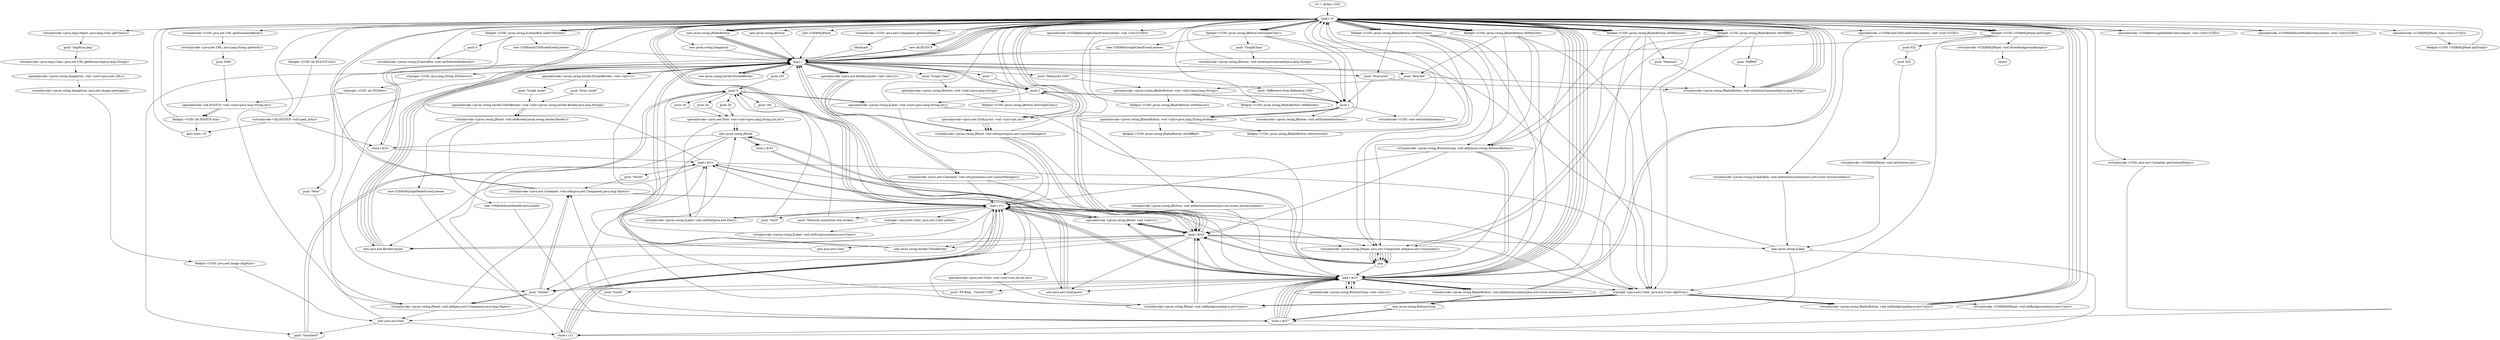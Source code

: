 digraph "" {
    "r0 := @this: COD"
    "load.r r0"
    "r0 := @this: COD"->"load.r r0";
    "new lib.DChTCP"
    "load.r r0"->"new lib.DChTCP";
    "dup1.r"
    "new lib.DChTCP"->"dup1.r";
    "dup1.r"->"load.r r0";
    "store.r $r21"
    "load.r r0"->"store.r $r21";
    "store.r $r21"->"load.r r0";
    "load.r r0"->"new lib.DChTCP";
    "new lib.DChTCP"->"dup1.r";
    "staticget <COD: java.lang.String DChServer>"
    "dup1.r"->"staticget <COD: java.lang.String DChServer>";
    "staticget <COD: int DChPort>"
    "staticget <COD: java.lang.String DChServer>"->"staticget <COD: int DChPort>";
    "specialinvoke <lib.DChTCP: void <init>(java.lang.String,int)>"
    "staticget <COD: int DChPort>"->"specialinvoke <lib.DChTCP: void <init>(java.lang.String,int)>";
    "fieldput <COD: lib.DChTCP dch>"
    "specialinvoke <lib.DChTCP: void <init>(java.lang.String,int)>"->"fieldput <COD: lib.DChTCP dch>";
    "fieldput <COD: lib.DChTCP dch>"->"load.r r0";
    "fieldget <COD: lib.DChTCP dch>"
    "load.r r0"->"fieldget <COD: lib.DChTCP dch>";
    "virtualinvoke <lib.DChTCP: void open_dch()>"
    "fieldget <COD: lib.DChTCP dch>"->"virtualinvoke <lib.DChTCP: void open_dch()>";
    "goto load.r r0"
    "virtualinvoke <lib.DChTCP: void open_dch()>"->"goto load.r r0";
    "goto load.r r0"->"load.r r0";
    "new javax.swing.ImageIcon"
    "load.r r0"->"new javax.swing.ImageIcon";
    "new javax.swing.ImageIcon"->"dup1.r";
    "dup1.r"->"load.r r0";
    "virtualinvoke <java.lang.Object: java.lang.Class getClass()>"
    "load.r r0"->"virtualinvoke <java.lang.Object: java.lang.Class getClass()>";
    "push \"imgNum.png\""
    "virtualinvoke <java.lang.Object: java.lang.Class getClass()>"->"push \"imgNum.png\"";
    "virtualinvoke <java.lang.Class: java.net.URL getResource(java.lang.String)>"
    "push \"imgNum.png\""->"virtualinvoke <java.lang.Class: java.net.URL getResource(java.lang.String)>";
    "specialinvoke <javax.swing.ImageIcon: void <init>(java.net.URL)>"
    "virtualinvoke <java.lang.Class: java.net.URL getResource(java.lang.String)>"->"specialinvoke <javax.swing.ImageIcon: void <init>(java.net.URL)>";
    "virtualinvoke <javax.swing.ImageIcon: java.awt.Image getImage()>"
    "specialinvoke <javax.swing.ImageIcon: void <init>(java.net.URL)>"->"virtualinvoke <javax.swing.ImageIcon: java.awt.Image getImage()>";
    "fieldput <COD: java.awt.Image imgNum>"
    "virtualinvoke <javax.swing.ImageIcon: java.awt.Image getImage()>"->"fieldput <COD: java.awt.Image imgNum>";
    "new java.awt.Font"
    "fieldput <COD: java.awt.Image imgNum>"->"new java.awt.Font";
    "store.r r11"
    "new java.awt.Font"->"store.r r11";
    "load.r r11"
    "store.r r11"->"load.r r11";
    "push \"Serif\""
    "load.r r11"->"push \"Serif\"";
    "push 0"
    "push \"Serif\""->"push 0";
    "push 20"
    "push 0"->"push 20";
    "specialinvoke <java.awt.Font: void <init>(java.lang.String,int,int)>"
    "push 20"->"specialinvoke <java.awt.Font: void <init>(java.lang.String,int,int)>";
    "new javax.swing.JPanel"
    "specialinvoke <java.awt.Font: void <init>(java.lang.String,int,int)>"->"new javax.swing.JPanel";
    "new javax.swing.JPanel"->"store.r $r21";
    "load.r $r21"
    "store.r $r21"->"load.r $r21";
    "specialinvoke <javax.swing.JPanel: void <init>()>"
    "load.r $r21"->"specialinvoke <javax.swing.JPanel: void <init>()>";
    "specialinvoke <javax.swing.JPanel: void <init>()>"->"load.r $r21";
    "staticget <java.awt.Color: java.awt.Color lightGray>"
    "load.r $r21"->"staticget <java.awt.Color: java.awt.Color lightGray>";
    "virtualinvoke <javax.swing.JPanel: void setBackground(java.awt.Color)>"
    "staticget <java.awt.Color: java.awt.Color lightGray>"->"virtualinvoke <javax.swing.JPanel: void setBackground(java.awt.Color)>";
    "virtualinvoke <javax.swing.JPanel: void setBackground(java.awt.Color)>"->"load.r $r21";
    "new java.awt.BorderLayout"
    "load.r $r21"->"new java.awt.BorderLayout";
    "new java.awt.BorderLayout"->"dup1.r";
    "specialinvoke <java.awt.BorderLayout: void <init>()>"
    "dup1.r"->"specialinvoke <java.awt.BorderLayout: void <init>()>";
    "virtualinvoke <javax.swing.JPanel: void setLayout(java.awt.LayoutManager)>"
    "specialinvoke <java.awt.BorderLayout: void <init>()>"->"virtualinvoke <javax.swing.JPanel: void setLayout(java.awt.LayoutManager)>";
    "virtualinvoke <javax.swing.JPanel: void setLayout(java.awt.LayoutManager)>"->"load.r r0";
    "fieldget <COD: javax.swing.JComboBox cmbCODScale>"
    "load.r r0"->"fieldget <COD: javax.swing.JComboBox cmbCODScale>";
    "push 4"
    "fieldget <COD: javax.swing.JComboBox cmbCODScale>"->"push 4";
    "virtualinvoke <javax.swing.JComboBox: void setSelectedIndex(int)>"
    "push 4"->"virtualinvoke <javax.swing.JComboBox: void setSelectedIndex(int)>";
    "virtualinvoke <javax.swing.JComboBox: void setSelectedIndex(int)>"->"load.r r0";
    "load.r r0"->"fieldget <COD: javax.swing.JComboBox cmbCODScale>";
    "new COD$cmbCODScaleEventListener"
    "fieldget <COD: javax.swing.JComboBox cmbCODScale>"->"new COD$cmbCODScaleEventListener";
    "new COD$cmbCODScaleEventListener"->"dup1.r";
    "dup1.r"->"load.r r0";
    "specialinvoke <COD$cmbCODScaleEventListener: void <init>(COD)>"
    "load.r r0"->"specialinvoke <COD$cmbCODScaleEventListener: void <init>(COD)>";
    "virtualinvoke <javax.swing.JComboBox: void addActionListener(java.awt.event.ActionListener)>"
    "specialinvoke <COD$cmbCODScaleEventListener: void <init>(COD)>"->"virtualinvoke <javax.swing.JComboBox: void addActionListener(java.awt.event.ActionListener)>";
    "new javax.swing.JLabel"
    "virtualinvoke <javax.swing.JComboBox: void addActionListener(java.awt.event.ActionListener)>"->"new javax.swing.JLabel";
    "store.r $r27"
    "new javax.swing.JLabel"->"store.r $r27";
    "load.r $r27"
    "store.r $r27"->"load.r $r27";
    "push \"PF-Ring   Current COD\""
    "load.r $r27"->"push \"PF-Ring   Current COD\"";
    "push \"PF-Ring   Current COD\""->"push 0";
    "specialinvoke <javax.swing.JLabel: void <init>(java.lang.String,int)>"
    "push 0"->"specialinvoke <javax.swing.JLabel: void <init>(java.lang.String,int)>";
    "specialinvoke <javax.swing.JLabel: void <init>(java.lang.String,int)>"->"load.r $r27";
    "load.r $r27"->"load.r r11";
    "virtualinvoke <javax.swing.JLabel: void setFont(java.awt.Font)>"
    "load.r r11"->"virtualinvoke <javax.swing.JLabel: void setFont(java.awt.Font)>";
    "virtualinvoke <javax.swing.JLabel: void setFont(java.awt.Font)>"->"load.r $r21";
    "load.r $r21"->"load.r r0";
    "load.r r0"->"fieldget <COD: javax.swing.JComboBox cmbCODScale>";
    "push \"West\""
    "fieldget <COD: javax.swing.JComboBox cmbCODScale>"->"push \"West\"";
    "virtualinvoke <javax.swing.JPanel: void add(java.awt.Component,java.lang.Object)>"
    "push \"West\""->"virtualinvoke <javax.swing.JPanel: void add(java.awt.Component,java.lang.Object)>";
    "virtualinvoke <javax.swing.JPanel: void add(java.awt.Component,java.lang.Object)>"->"load.r $r21";
    "load.r $r21"->"load.r $r27";
    "push \"Center\""
    "load.r $r27"->"push \"Center\"";
    "push \"Center\""->"virtualinvoke <javax.swing.JPanel: void add(java.awt.Component,java.lang.Object)>";
    "virtualinvoke <javax.swing.JPanel: void add(java.awt.Component,java.lang.Object)>"->"new java.awt.Font";
    "push \"SansSerif\""
    "new java.awt.Font"->"push \"SansSerif\"";
    "push \"SansSerif\""->"push 0";
    "push 18"
    "push 0"->"push 18";
    "push 18"->"specialinvoke <java.awt.Font: void <init>(java.lang.String,int,int)>";
    "specialinvoke <java.awt.Font: void <init>(java.lang.String,int,int)>"->"new javax.swing.JPanel";
    "new javax.swing.JPanel"->"store.r r11";
    "store.r r11"->"load.r r11";
    "load.r r11"->"specialinvoke <javax.swing.JPanel: void <init>()>";
    "specialinvoke <javax.swing.JPanel: void <init>()>"->"load.r r11";
    "load.r r11"->"staticget <java.awt.Color: java.awt.Color lightGray>";
    "staticget <java.awt.Color: java.awt.Color lightGray>"->"virtualinvoke <javax.swing.JPanel: void setBackground(java.awt.Color)>";
    "virtualinvoke <javax.swing.JPanel: void setBackground(java.awt.Color)>"->"load.r r11";
    "new java.awt.GridLayout"
    "load.r r11"->"new java.awt.GridLayout";
    "new java.awt.GridLayout"->"dup1.r";
    "push 2"
    "dup1.r"->"push 2";
    "push 1"
    "push 2"->"push 1";
    "specialinvoke <java.awt.GridLayout: void <init>(int,int)>"
    "push 1"->"specialinvoke <java.awt.GridLayout: void <init>(int,int)>";
    "specialinvoke <java.awt.GridLayout: void <init>(int,int)>"->"virtualinvoke <javax.swing.JPanel: void setLayout(java.awt.LayoutManager)>";
    "virtualinvoke <javax.swing.JPanel: void setLayout(java.awt.LayoutManager)>"->"load.r r11";
    "new javax.swing.border.TitledBorder"
    "load.r r11"->"new javax.swing.border.TitledBorder";
    "new javax.swing.border.TitledBorder"->"dup1.r";
    "new javax.swing.border.EtchedBorder"
    "dup1.r"->"new javax.swing.border.EtchedBorder";
    "new javax.swing.border.EtchedBorder"->"dup1.r";
    "specialinvoke <javax.swing.border.EtchedBorder: void <init>()>"
    "dup1.r"->"specialinvoke <javax.swing.border.EtchedBorder: void <init>()>";
    "push \"Graph mode\""
    "specialinvoke <javax.swing.border.EtchedBorder: void <init>()>"->"push \"Graph mode\"";
    "specialinvoke <javax.swing.border.TitledBorder: void <init>(javax.swing.border.Border,java.lang.String)>"
    "push \"Graph mode\""->"specialinvoke <javax.swing.border.TitledBorder: void <init>(javax.swing.border.Border,java.lang.String)>";
    "virtualinvoke <javax.swing.JPanel: void setBorder(javax.swing.border.Border)>"
    "specialinvoke <javax.swing.border.TitledBorder: void <init>(javax.swing.border.Border,java.lang.String)>"->"virtualinvoke <javax.swing.JPanel: void setBorder(javax.swing.border.Border)>";
    "new COD$rbtGraphModeEventListener"
    "virtualinvoke <javax.swing.JPanel: void setBorder(javax.swing.border.Border)>"->"new COD$rbtGraphModeEventListener";
    "new COD$rbtGraphModeEventListener"->"store.r $r27";
    "store.r $r27"->"load.r $r27";
    "load.r $r27"->"load.r r0";
    "specialinvoke <COD$rbtGraphModeEventListener: void <init>(COD)>"
    "load.r r0"->"specialinvoke <COD$rbtGraphModeEventListener: void <init>(COD)>";
    "specialinvoke <COD$rbtGraphModeEventListener: void <init>(COD)>"->"load.r r0";
    "new javax.swing.JRadioButton"
    "load.r r0"->"new javax.swing.JRadioButton";
    "new javax.swing.JRadioButton"->"dup1.r";
    "push \"Difference from Reference COD\""
    "dup1.r"->"push \"Difference from Reference COD\"";
    "push \"Difference from Reference COD\""->"push 1";
    "specialinvoke <javax.swing.JRadioButton: void <init>(java.lang.String,boolean)>"
    "push 1"->"specialinvoke <javax.swing.JRadioButton: void <init>(java.lang.String,boolean)>";
    "fieldput <COD: javax.swing.JRadioButton rbtDiffRef>"
    "specialinvoke <javax.swing.JRadioButton: void <init>(java.lang.String,boolean)>"->"fieldput <COD: javax.swing.JRadioButton rbtDiffRef>";
    "fieldput <COD: javax.swing.JRadioButton rbtDiffRef>"->"load.r r0";
    "fieldget <COD: javax.swing.JRadioButton rbtDiffRef>"
    "load.r r0"->"fieldget <COD: javax.swing.JRadioButton rbtDiffRef>";
    "fieldget <COD: javax.swing.JRadioButton rbtDiffRef>"->"staticget <java.awt.Color: java.awt.Color lightGray>";
    "virtualinvoke <javax.swing.JRadioButton: void setBackground(java.awt.Color)>"
    "staticget <java.awt.Color: java.awt.Color lightGray>"->"virtualinvoke <javax.swing.JRadioButton: void setBackground(java.awt.Color)>";
    "virtualinvoke <javax.swing.JRadioButton: void setBackground(java.awt.Color)>"->"load.r r0";
    "load.r r0"->"fieldget <COD: javax.swing.JRadioButton rbtDiffRef>";
    "push \"DiffRef\""
    "fieldget <COD: javax.swing.JRadioButton rbtDiffRef>"->"push \"DiffRef\"";
    "virtualinvoke <javax.swing.JRadioButton: void setActionCommand(java.lang.String)>"
    "push \"DiffRef\""->"virtualinvoke <javax.swing.JRadioButton: void setActionCommand(java.lang.String)>";
    "virtualinvoke <javax.swing.JRadioButton: void setActionCommand(java.lang.String)>"->"load.r r0";
    "load.r r0"->"fieldget <COD: javax.swing.JRadioButton rbtDiffRef>";
    "fieldget <COD: javax.swing.JRadioButton rbtDiffRef>"->"load.r $r27";
    "virtualinvoke <javax.swing.JRadioButton: void addActionListener(java.awt.event.ActionListener)>"
    "load.r $r27"->"virtualinvoke <javax.swing.JRadioButton: void addActionListener(java.awt.event.ActionListener)>";
    "virtualinvoke <javax.swing.JRadioButton: void addActionListener(java.awt.event.ActionListener)>"->"load.r r0";
    "load.r r0"->"new javax.swing.JRadioButton";
    "new javax.swing.JRadioButton"->"dup1.r";
    "push \"Measured COD\""
    "dup1.r"->"push \"Measured COD\"";
    "specialinvoke <javax.swing.JRadioButton: void <init>(java.lang.String)>"
    "push \"Measured COD\""->"specialinvoke <javax.swing.JRadioButton: void <init>(java.lang.String)>";
    "fieldput <COD: javax.swing.JRadioButton rbtMeasure>"
    "specialinvoke <javax.swing.JRadioButton: void <init>(java.lang.String)>"->"fieldput <COD: javax.swing.JRadioButton rbtMeasure>";
    "fieldput <COD: javax.swing.JRadioButton rbtMeasure>"->"load.r r0";
    "fieldget <COD: javax.swing.JRadioButton rbtMeasure>"
    "load.r r0"->"fieldget <COD: javax.swing.JRadioButton rbtMeasure>";
    "fieldget <COD: javax.swing.JRadioButton rbtMeasure>"->"staticget <java.awt.Color: java.awt.Color lightGray>";
    "staticget <java.awt.Color: java.awt.Color lightGray>"->"virtualinvoke <javax.swing.JRadioButton: void setBackground(java.awt.Color)>";
    "virtualinvoke <javax.swing.JRadioButton: void setBackground(java.awt.Color)>"->"load.r r0";
    "load.r r0"->"fieldget <COD: javax.swing.JRadioButton rbtMeasure>";
    "push \"Measure\""
    "fieldget <COD: javax.swing.JRadioButton rbtMeasure>"->"push \"Measure\"";
    "push \"Measure\""->"virtualinvoke <javax.swing.JRadioButton: void setActionCommand(java.lang.String)>";
    "virtualinvoke <javax.swing.JRadioButton: void setActionCommand(java.lang.String)>"->"load.r r0";
    "load.r r0"->"fieldget <COD: javax.swing.JRadioButton rbtMeasure>";
    "fieldget <COD: javax.swing.JRadioButton rbtMeasure>"->"load.r $r27";
    "load.r $r27"->"virtualinvoke <javax.swing.JRadioButton: void addActionListener(java.awt.event.ActionListener)>";
    "new javax.swing.ButtonGroup"
    "virtualinvoke <javax.swing.JRadioButton: void addActionListener(java.awt.event.ActionListener)>"->"new javax.swing.ButtonGroup";
    "new javax.swing.ButtonGroup"->"store.r $r27";
    "store.r $r27"->"load.r $r27";
    "specialinvoke <javax.swing.ButtonGroup: void <init>()>"
    "load.r $r27"->"specialinvoke <javax.swing.ButtonGroup: void <init>()>";
    "specialinvoke <javax.swing.ButtonGroup: void <init>()>"->"load.r $r27";
    "load.r $r27"->"load.r r0";
    "load.r r0"->"fieldget <COD: javax.swing.JRadioButton rbtDiffRef>";
    "virtualinvoke <javax.swing.ButtonGroup: void add(javax.swing.AbstractButton)>"
    "fieldget <COD: javax.swing.JRadioButton rbtDiffRef>"->"virtualinvoke <javax.swing.ButtonGroup: void add(javax.swing.AbstractButton)>";
    "virtualinvoke <javax.swing.ButtonGroup: void add(javax.swing.AbstractButton)>"->"load.r $r27";
    "load.r $r27"->"load.r r0";
    "load.r r0"->"fieldget <COD: javax.swing.JRadioButton rbtMeasure>";
    "fieldget <COD: javax.swing.JRadioButton rbtMeasure>"->"virtualinvoke <javax.swing.ButtonGroup: void add(javax.swing.AbstractButton)>";
    "virtualinvoke <javax.swing.ButtonGroup: void add(javax.swing.AbstractButton)>"->"load.r r11";
    "load.r r11"->"load.r r0";
    "load.r r0"->"fieldget <COD: javax.swing.JRadioButton rbtDiffRef>";
    "virtualinvoke <javax.swing.JPanel: java.awt.Component add(java.awt.Component)>"
    "fieldget <COD: javax.swing.JRadioButton rbtDiffRef>"->"virtualinvoke <javax.swing.JPanel: java.awt.Component add(java.awt.Component)>";
    "pop"
    "virtualinvoke <javax.swing.JPanel: java.awt.Component add(java.awt.Component)>"->"pop";
    "pop"->"load.r r11";
    "load.r r11"->"load.r r0";
    "load.r r0"->"fieldget <COD: javax.swing.JRadioButton rbtMeasure>";
    "fieldget <COD: javax.swing.JRadioButton rbtMeasure>"->"virtualinvoke <javax.swing.JPanel: java.awt.Component add(java.awt.Component)>";
    "virtualinvoke <javax.swing.JPanel: java.awt.Component add(java.awt.Component)>"->"pop";
    "pop"->"new javax.swing.JPanel";
    "store.r $r53"
    "new javax.swing.JPanel"->"store.r $r53";
    "load.r $r53"
    "store.r $r53"->"load.r $r53";
    "load.r $r53"->"specialinvoke <javax.swing.JPanel: void <init>()>";
    "specialinvoke <javax.swing.JPanel: void <init>()>"->"load.r $r53";
    "load.r $r53"->"staticget <java.awt.Color: java.awt.Color lightGray>";
    "staticget <java.awt.Color: java.awt.Color lightGray>"->"virtualinvoke <javax.swing.JPanel: void setBackground(java.awt.Color)>";
    "virtualinvoke <javax.swing.JPanel: void setBackground(java.awt.Color)>"->"load.r $r53";
    "load.r $r53"->"new java.awt.GridLayout";
    "new java.awt.GridLayout"->"dup1.r";
    "dup1.r"->"push 2";
    "push 2"->"push 2";
    "push 2"->"specialinvoke <java.awt.GridLayout: void <init>(int,int)>";
    "specialinvoke <java.awt.GridLayout: void <init>(int,int)>"->"virtualinvoke <javax.swing.JPanel: void setLayout(java.awt.LayoutManager)>";
    "virtualinvoke <javax.swing.JPanel: void setLayout(java.awt.LayoutManager)>"->"load.r $r53";
    "load.r $r53"->"new javax.swing.border.TitledBorder";
    "new javax.swing.border.TitledBorder"->"dup1.r";
    "dup1.r"->"new javax.swing.border.EtchedBorder";
    "new javax.swing.border.EtchedBorder"->"dup1.r";
    "dup1.r"->"specialinvoke <javax.swing.border.EtchedBorder: void <init>()>";
    "push \"Draw mode\""
    "specialinvoke <javax.swing.border.EtchedBorder: void <init>()>"->"push \"Draw mode\"";
    "push \"Draw mode\""->"specialinvoke <javax.swing.border.TitledBorder: void <init>(javax.swing.border.Border,java.lang.String)>";
    "specialinvoke <javax.swing.border.TitledBorder: void <init>(javax.swing.border.Border,java.lang.String)>"->"virtualinvoke <javax.swing.JPanel: void setBorder(javax.swing.border.Border)>";
    "new COD$rbtDrawModeEventListener"
    "virtualinvoke <javax.swing.JPanel: void setBorder(javax.swing.border.Border)>"->"new COD$rbtDrawModeEventListener";
    "new COD$rbtDrawModeEventListener"->"store.r $r27";
    "store.r $r27"->"load.r $r27";
    "load.r $r27"->"load.r r0";
    "specialinvoke <COD$rbtDrawModeEventListener: void <init>(COD)>"
    "load.r r0"->"specialinvoke <COD$rbtDrawModeEventListener: void <init>(COD)>";
    "specialinvoke <COD$rbtDrawModeEventListener: void <init>(COD)>"->"load.r r0";
    "load.r r0"->"new javax.swing.JRadioButton";
    "new javax.swing.JRadioButton"->"dup1.r";
    "push \"Rewrite\""
    "dup1.r"->"push \"Rewrite\"";
    "push \"Rewrite\""->"specialinvoke <javax.swing.JRadioButton: void <init>(java.lang.String)>";
    "fieldput <COD: javax.swing.JRadioButton rbtRewrite>"
    "specialinvoke <javax.swing.JRadioButton: void <init>(java.lang.String)>"->"fieldput <COD: javax.swing.JRadioButton rbtRewrite>";
    "fieldput <COD: javax.swing.JRadioButton rbtRewrite>"->"load.r r0";
    "fieldget <COD: javax.swing.JRadioButton rbtRewrite>"
    "load.r r0"->"fieldget <COD: javax.swing.JRadioButton rbtRewrite>";
    "fieldget <COD: javax.swing.JRadioButton rbtRewrite>"->"staticget <java.awt.Color: java.awt.Color lightGray>";
    "staticget <java.awt.Color: java.awt.Color lightGray>"->"virtualinvoke <javax.swing.JRadioButton: void setBackground(java.awt.Color)>";
    "virtualinvoke <javax.swing.JRadioButton: void setBackground(java.awt.Color)>"->"load.r r0";
    "load.r r0"->"fieldget <COD: javax.swing.JRadioButton rbtRewrite>";
    "fieldget <COD: javax.swing.JRadioButton rbtRewrite>"->"push \"Rewrite\"";
    "push \"Rewrite\""->"virtualinvoke <javax.swing.JRadioButton: void setActionCommand(java.lang.String)>";
    "virtualinvoke <javax.swing.JRadioButton: void setActionCommand(java.lang.String)>"->"load.r r0";
    "load.r r0"->"fieldget <COD: javax.swing.JRadioButton rbtRewrite>";
    "fieldget <COD: javax.swing.JRadioButton rbtRewrite>"->"load.r $r27";
    "load.r $r27"->"virtualinvoke <javax.swing.JRadioButton: void addActionListener(java.awt.event.ActionListener)>";
    "virtualinvoke <javax.swing.JRadioButton: void addActionListener(java.awt.event.ActionListener)>"->"load.r r0";
    "load.r r0"->"new javax.swing.JRadioButton";
    "new javax.swing.JRadioButton"->"dup1.r";
    "push \"Overwrite\""
    "dup1.r"->"push \"Overwrite\"";
    "push \"Overwrite\""->"push 1";
    "push 1"->"specialinvoke <javax.swing.JRadioButton: void <init>(java.lang.String,boolean)>";
    "fieldput <COD: javax.swing.JRadioButton rbtOverwrite>"
    "specialinvoke <javax.swing.JRadioButton: void <init>(java.lang.String,boolean)>"->"fieldput <COD: javax.swing.JRadioButton rbtOverwrite>";
    "fieldput <COD: javax.swing.JRadioButton rbtOverwrite>"->"load.r r0";
    "fieldget <COD: javax.swing.JRadioButton rbtOverwrite>"
    "load.r r0"->"fieldget <COD: javax.swing.JRadioButton rbtOverwrite>";
    "fieldget <COD: javax.swing.JRadioButton rbtOverwrite>"->"staticget <java.awt.Color: java.awt.Color lightGray>";
    "staticget <java.awt.Color: java.awt.Color lightGray>"->"virtualinvoke <javax.swing.JRadioButton: void setBackground(java.awt.Color)>";
    "virtualinvoke <javax.swing.JRadioButton: void setBackground(java.awt.Color)>"->"load.r r0";
    "load.r r0"->"fieldget <COD: javax.swing.JRadioButton rbtOverwrite>";
    "fieldget <COD: javax.swing.JRadioButton rbtOverwrite>"->"push \"Overwrite\"";
    "push \"Overwrite\""->"virtualinvoke <javax.swing.JRadioButton: void setActionCommand(java.lang.String)>";
    "virtualinvoke <javax.swing.JRadioButton: void setActionCommand(java.lang.String)>"->"load.r r0";
    "load.r r0"->"fieldget <COD: javax.swing.JRadioButton rbtOverwrite>";
    "fieldget <COD: javax.swing.JRadioButton rbtOverwrite>"->"load.r $r27";
    "load.r $r27"->"virtualinvoke <javax.swing.JRadioButton: void addActionListener(java.awt.event.ActionListener)>";
    "virtualinvoke <javax.swing.JRadioButton: void addActionListener(java.awt.event.ActionListener)>"->"new javax.swing.ButtonGroup";
    "new javax.swing.ButtonGroup"->"store.r $r27";
    "store.r $r27"->"load.r $r27";
    "load.r $r27"->"specialinvoke <javax.swing.ButtonGroup: void <init>()>";
    "specialinvoke <javax.swing.ButtonGroup: void <init>()>"->"load.r $r27";
    "load.r $r27"->"load.r r0";
    "load.r r0"->"fieldget <COD: javax.swing.JRadioButton rbtRewrite>";
    "fieldget <COD: javax.swing.JRadioButton rbtRewrite>"->"virtualinvoke <javax.swing.ButtonGroup: void add(javax.swing.AbstractButton)>";
    "virtualinvoke <javax.swing.ButtonGroup: void add(javax.swing.AbstractButton)>"->"load.r $r27";
    "load.r $r27"->"load.r r0";
    "load.r r0"->"fieldget <COD: javax.swing.JRadioButton rbtOverwrite>";
    "fieldget <COD: javax.swing.JRadioButton rbtOverwrite>"->"virtualinvoke <javax.swing.ButtonGroup: void add(javax.swing.AbstractButton)>";
    "virtualinvoke <javax.swing.ButtonGroup: void add(javax.swing.AbstractButton)>"->"load.r $r53";
    "load.r $r53"->"new javax.swing.JLabel";
    "new javax.swing.JLabel"->"dup1.r";
    "push \"\""
    "dup1.r"->"push \"\"";
    "push \"\""->"push 2";
    "push 2"->"specialinvoke <javax.swing.JLabel: void <init>(java.lang.String,int)>";
    "specialinvoke <javax.swing.JLabel: void <init>(java.lang.String,int)>"->"load.r r0";
    "new javax.swing.JButton"
    "load.r r0"->"new javax.swing.JButton";
    "new javax.swing.JButton"->"dup1.r";
    "push \"Graph Clear\""
    "dup1.r"->"push \"Graph Clear\"";
    "specialinvoke <javax.swing.JButton: void <init>(java.lang.String)>"
    "push \"Graph Clear\""->"specialinvoke <javax.swing.JButton: void <init>(java.lang.String)>";
    "fieldput <COD: javax.swing.JButton btnGraphClear>"
    "specialinvoke <javax.swing.JButton: void <init>(java.lang.String)>"->"fieldput <COD: javax.swing.JButton btnGraphClear>";
    "fieldput <COD: javax.swing.JButton btnGraphClear>"->"load.r r0";
    "fieldget <COD: javax.swing.JButton btnGraphClear>"
    "load.r r0"->"fieldget <COD: javax.swing.JButton btnGraphClear>";
    "fieldget <COD: javax.swing.JButton btnGraphClear>"->"push 1";
    "virtualinvoke <javax.swing.JButton: void setEnabled(boolean)>"
    "push 1"->"virtualinvoke <javax.swing.JButton: void setEnabled(boolean)>";
    "virtualinvoke <javax.swing.JButton: void setEnabled(boolean)>"->"load.r r0";
    "load.r r0"->"fieldget <COD: javax.swing.JButton btnGraphClear>";
    "push \"GraphClear\""
    "fieldget <COD: javax.swing.JButton btnGraphClear>"->"push \"GraphClear\"";
    "virtualinvoke <javax.swing.JButton: void setActionCommand(java.lang.String)>"
    "push \"GraphClear\""->"virtualinvoke <javax.swing.JButton: void setActionCommand(java.lang.String)>";
    "virtualinvoke <javax.swing.JButton: void setActionCommand(java.lang.String)>"->"load.r r0";
    "load.r r0"->"fieldget <COD: javax.swing.JButton btnGraphClear>";
    "new COD$btnGraphClearEventListener"
    "fieldget <COD: javax.swing.JButton btnGraphClear>"->"new COD$btnGraphClearEventListener";
    "new COD$btnGraphClearEventListener"->"dup1.r";
    "dup1.r"->"load.r r0";
    "specialinvoke <COD$btnGraphClearEventListener: void <init>(COD)>"
    "load.r r0"->"specialinvoke <COD$btnGraphClearEventListener: void <init>(COD)>";
    "virtualinvoke <javax.swing.JButton: void addActionListener(java.awt.event.ActionListener)>"
    "specialinvoke <COD$btnGraphClearEventListener: void <init>(COD)>"->"virtualinvoke <javax.swing.JButton: void addActionListener(java.awt.event.ActionListener)>";
    "virtualinvoke <javax.swing.JButton: void addActionListener(java.awt.event.ActionListener)>"->"load.r $r53";
    "load.r $r53"->"load.r r0";
    "load.r r0"->"fieldget <COD: javax.swing.JRadioButton rbtRewrite>";
    "fieldget <COD: javax.swing.JRadioButton rbtRewrite>"->"virtualinvoke <javax.swing.JPanel: java.awt.Component add(java.awt.Component)>";
    "virtualinvoke <javax.swing.JPanel: java.awt.Component add(java.awt.Component)>"->"pop";
    "pop"->"virtualinvoke <javax.swing.JPanel: java.awt.Component add(java.awt.Component)>";
    "virtualinvoke <javax.swing.JPanel: java.awt.Component add(java.awt.Component)>"->"pop";
    "pop"->"load.r $r53";
    "load.r $r53"->"load.r r0";
    "load.r r0"->"fieldget <COD: javax.swing.JRadioButton rbtOverwrite>";
    "fieldget <COD: javax.swing.JRadioButton rbtOverwrite>"->"virtualinvoke <javax.swing.JPanel: java.awt.Component add(java.awt.Component)>";
    "virtualinvoke <javax.swing.JPanel: java.awt.Component add(java.awt.Component)>"->"pop";
    "pop"->"load.r $r53";
    "load.r $r53"->"load.r r0";
    "load.r r0"->"fieldget <COD: javax.swing.JButton btnGraphClear>";
    "fieldget <COD: javax.swing.JButton btnGraphClear>"->"virtualinvoke <javax.swing.JPanel: java.awt.Component add(java.awt.Component)>";
    "virtualinvoke <javax.swing.JPanel: java.awt.Component add(java.awt.Component)>"->"pop";
    "pop"->"new javax.swing.JPanel";
    "new javax.swing.JPanel"->"store.r $r27";
    "store.r $r27"->"load.r $r27";
    "load.r $r27"->"specialinvoke <javax.swing.JPanel: void <init>()>";
    "specialinvoke <javax.swing.JPanel: void <init>()>"->"load.r $r27";
    "load.r $r27"->"staticget <java.awt.Color: java.awt.Color lightGray>";
    "staticget <java.awt.Color: java.awt.Color lightGray>"->"virtualinvoke <javax.swing.JPanel: void setBackground(java.awt.Color)>";
    "virtualinvoke <javax.swing.JPanel: void setBackground(java.awt.Color)>"->"load.r $r27";
    "load.r $r27"->"new java.awt.GridLayout";
    "new java.awt.GridLayout"->"dup1.r";
    "dup1.r"->"push 1";
    "push 1"->"push 2";
    "push 2"->"specialinvoke <java.awt.GridLayout: void <init>(int,int)>";
    "specialinvoke <java.awt.GridLayout: void <init>(int,int)>"->"virtualinvoke <javax.swing.JPanel: void setLayout(java.awt.LayoutManager)>";
    "virtualinvoke <javax.swing.JPanel: void setLayout(java.awt.LayoutManager)>"->"load.r $r27";
    "load.r $r27"->"load.r r11";
    "load.r r11"->"virtualinvoke <javax.swing.JPanel: java.awt.Component add(java.awt.Component)>";
    "virtualinvoke <javax.swing.JPanel: java.awt.Component add(java.awt.Component)>"->"pop";
    "pop"->"load.r $r27";
    "load.r $r27"->"load.r $r53";
    "load.r $r53"->"virtualinvoke <javax.swing.JPanel: java.awt.Component add(java.awt.Component)>";
    "virtualinvoke <javax.swing.JPanel: java.awt.Component add(java.awt.Component)>"->"pop";
    "pop"->"load.r r0";
    "new COD$MyJPanel"
    "load.r r0"->"new COD$MyJPanel";
    "new COD$MyJPanel"->"dup1.r";
    "dup1.r"->"load.r r0";
    "specialinvoke <COD$MyJPanel: void <init>(COD)>"
    "load.r r0"->"specialinvoke <COD$MyJPanel: void <init>(COD)>";
    "fieldput <COD: COD$MyJPanel pnlGraph>"
    "specialinvoke <COD$MyJPanel: void <init>(COD)>"->"fieldput <COD: COD$MyJPanel pnlGraph>";
    "fieldput <COD: COD$MyJPanel pnlGraph>"->"load.r r0";
    "fieldget <COD: COD$MyJPanel pnlGraph>"
    "load.r r0"->"fieldget <COD: COD$MyJPanel pnlGraph>";
    "fieldget <COD: COD$MyJPanel pnlGraph>"->"staticget <java.awt.Color: java.awt.Color lightGray>";
    "virtualinvoke <COD$MyJPanel: void setBackground(java.awt.Color)>"
    "staticget <java.awt.Color: java.awt.Color lightGray>"->"virtualinvoke <COD$MyJPanel: void setBackground(java.awt.Color)>";
    "virtualinvoke <COD$MyJPanel: void setBackground(java.awt.Color)>"->"load.r r0";
    "load.r r0"->"fieldget <COD: COD$MyJPanel pnlGraph>";
    "push 632"
    "fieldget <COD: COD$MyJPanel pnlGraph>"->"push 632";
    "push 520"
    "push 632"->"push 520";
    "virtualinvoke <COD$MyJPanel: void setSize(int,int)>"
    "push 520"->"virtualinvoke <COD$MyJPanel: void setSize(int,int)>";
    "virtualinvoke <COD$MyJPanel: void setSize(int,int)>"->"new javax.swing.JLabel";
    "new javax.swing.JLabel"->"store.r r11";
    "store.r r11"->"load.r r11";
    "push \"Network connection was broken...\""
    "load.r r11"->"push \"Network connection was broken...\"";
    "push \"Network connection was broken...\""->"push 0";
    "push 0"->"specialinvoke <javax.swing.JLabel: void <init>(java.lang.String,int)>";
    "specialinvoke <javax.swing.JLabel: void <init>(java.lang.String,int)>"->"load.r r11";
    "load.r r11"->"new java.awt.Font";
    "new java.awt.Font"->"dup1.r";
    "dup1.r"->"push \"SansSerif\"";
    "push \"SansSerif\""->"push 0";
    "push 24"
    "push 0"->"push 24";
    "push 24"->"specialinvoke <java.awt.Font: void <init>(java.lang.String,int,int)>";
    "specialinvoke <java.awt.Font: void <init>(java.lang.String,int,int)>"->"virtualinvoke <javax.swing.JLabel: void setFont(java.awt.Font)>";
    "virtualinvoke <javax.swing.JLabel: void setFont(java.awt.Font)>"->"load.r r11";
    "staticget <java.awt.Color: java.awt.Color yellow>"
    "load.r r11"->"staticget <java.awt.Color: java.awt.Color yellow>";
    "virtualinvoke <javax.swing.JLabel: void setForeground(java.awt.Color)>"
    "staticget <java.awt.Color: java.awt.Color yellow>"->"virtualinvoke <javax.swing.JLabel: void setForeground(java.awt.Color)>";
    "virtualinvoke <javax.swing.JLabel: void setForeground(java.awt.Color)>"->"new javax.swing.JPanel";
    "new javax.swing.JPanel"->"store.r $r53";
    "store.r $r53"->"load.r $r53";
    "load.r $r53"->"specialinvoke <javax.swing.JPanel: void <init>()>";
    "specialinvoke <javax.swing.JPanel: void <init>()>"->"load.r $r53";
    "load.r $r53"->"new java.awt.BorderLayout";
    "new java.awt.BorderLayout"->"dup1.r";
    "dup1.r"->"specialinvoke <java.awt.BorderLayout: void <init>()>";
    "specialinvoke <java.awt.BorderLayout: void <init>()>"->"virtualinvoke <javax.swing.JPanel: void setLayout(java.awt.LayoutManager)>";
    "virtualinvoke <javax.swing.JPanel: void setLayout(java.awt.LayoutManager)>"->"load.r $r53";
    "new java.awt.Color"
    "load.r $r53"->"new java.awt.Color";
    "new java.awt.Color"->"dup1.r";
    "push 255"
    "dup1.r"->"push 255";
    "push 255"->"push 0";
    "push 0"->"push 0";
    "push 192"
    "push 0"->"push 192";
    "specialinvoke <java.awt.Color: void <init>(int,int,int,int)>"
    "push 192"->"specialinvoke <java.awt.Color: void <init>(int,int,int,int)>";
    "specialinvoke <java.awt.Color: void <init>(int,int,int,int)>"->"virtualinvoke <javax.swing.JPanel: void setBackground(java.awt.Color)>";
    "virtualinvoke <javax.swing.JPanel: void setBackground(java.awt.Color)>"->"load.r $r53";
    "load.r $r53"->"load.r r11";
    "load.r r11"->"push \"Center\"";
    "push \"Center\""->"virtualinvoke <javax.swing.JPanel: void add(java.awt.Component,java.lang.Object)>";
    "virtualinvoke <javax.swing.JPanel: void add(java.awt.Component,java.lang.Object)>"->"load.r r0";
    "virtualinvoke <COD: java.awt.Component getGlassPane()>"
    "load.r r0"->"virtualinvoke <COD: java.awt.Component getGlassPane()>";
    "checkcast"
    "virtualinvoke <COD: java.awt.Component getGlassPane()>"->"checkcast";
    "checkcast"->"dup1.r";
    "dup1.r"->"new java.awt.BorderLayout";
    "new java.awt.BorderLayout"->"dup1.r";
    "dup1.r"->"specialinvoke <java.awt.BorderLayout: void <init>()>";
    "virtualinvoke <java.awt.Container: void setLayout(java.awt.LayoutManager)>"
    "specialinvoke <java.awt.BorderLayout: void <init>()>"->"virtualinvoke <java.awt.Container: void setLayout(java.awt.LayoutManager)>";
    "virtualinvoke <java.awt.Container: void setLayout(java.awt.LayoutManager)>"->"load.r $r53";
    "load.r $r53"->"push \"Center\"";
    "virtualinvoke <java.awt.Container: void add(java.awt.Component,java.lang.Object)>"
    "push \"Center\""->"virtualinvoke <java.awt.Container: void add(java.awt.Component,java.lang.Object)>";
    "virtualinvoke <java.awt.Container: void add(java.awt.Component,java.lang.Object)>"->"load.r r0";
    "virtualinvoke <COD: java.awt.Container getContentPane()>"
    "load.r r0"->"virtualinvoke <COD: java.awt.Container getContentPane()>";
    "virtualinvoke <COD: java.awt.Container getContentPane()>"->"store.r r11";
    "store.r r11"->"load.r r11";
    "load.r r11"->"new java.awt.BorderLayout";
    "new java.awt.BorderLayout"->"dup1.r";
    "dup1.r"->"specialinvoke <java.awt.BorderLayout: void <init>()>";
    "specialinvoke <java.awt.BorderLayout: void <init>()>"->"virtualinvoke <java.awt.Container: void setLayout(java.awt.LayoutManager)>";
    "virtualinvoke <java.awt.Container: void setLayout(java.awt.LayoutManager)>"->"load.r r11";
    "load.r r11"->"load.r $r21";
    "push \"North\""
    "load.r $r21"->"push \"North\"";
    "push \"North\""->"virtualinvoke <java.awt.Container: void add(java.awt.Component,java.lang.Object)>";
    "virtualinvoke <java.awt.Container: void add(java.awt.Component,java.lang.Object)>"->"load.r r11";
    "load.r r11"->"load.r r0";
    "load.r r0"->"fieldget <COD: COD$MyJPanel pnlGraph>";
    "fieldget <COD: COD$MyJPanel pnlGraph>"->"push \"Center\"";
    "push \"Center\""->"virtualinvoke <java.awt.Container: void add(java.awt.Component,java.lang.Object)>";
    "virtualinvoke <java.awt.Container: void add(java.awt.Component,java.lang.Object)>"->"load.r r11";
    "load.r r11"->"load.r $r27";
    "push \"South\""
    "load.r $r27"->"push \"South\"";
    "push \"South\""->"virtualinvoke <java.awt.Container: void add(java.awt.Component,java.lang.Object)>";
    "virtualinvoke <java.awt.Container: void add(java.awt.Component,java.lang.Object)>"->"load.r r0";
    "load.r r0"->"push 1";
    "virtualinvoke <COD: void setVisible(boolean)>"
    "push 1"->"virtualinvoke <COD: void setVisible(boolean)>";
    "virtualinvoke <COD: void setVisible(boolean)>"->"load.r r0";
    "load.r r0"->"fieldget <COD: COD$MyJPanel pnlGraph>";
    "virtualinvoke <COD$MyJPanel: void DrawBackgroundImage()>"
    "fieldget <COD: COD$MyJPanel pnlGraph>"->"virtualinvoke <COD$MyJPanel: void DrawBackgroundImage()>";
    "return"
    "virtualinvoke <COD$MyJPanel: void DrawBackgroundImage()>"->"return";
    "virtualinvoke <lib.DChTCP: void open_dch()>"->"store.r $r21";
    "virtualinvoke <COD: java.net.URL getDocumentBase()>"
    "load.r r0"->"virtualinvoke <COD: java.net.URL getDocumentBase()>";
    "virtualinvoke <java.net.URL: java.lang.String getHost()>"
    "virtualinvoke <COD: java.net.URL getDocumentBase()>"->"virtualinvoke <java.net.URL: java.lang.String getHost()>";
    "push 5500"
    "virtualinvoke <java.net.URL: java.lang.String getHost()>"->"push 5500";
    "push 5500"->"specialinvoke <lib.DChTCP: void <init>(java.lang.String,int)>";
    "specialinvoke <lib.DChTCP: void <init>(java.lang.String,int)>"->"fieldput <COD: lib.DChTCP dch>";
    "fieldput <COD: lib.DChTCP dch>"->"goto load.r r0";
}
